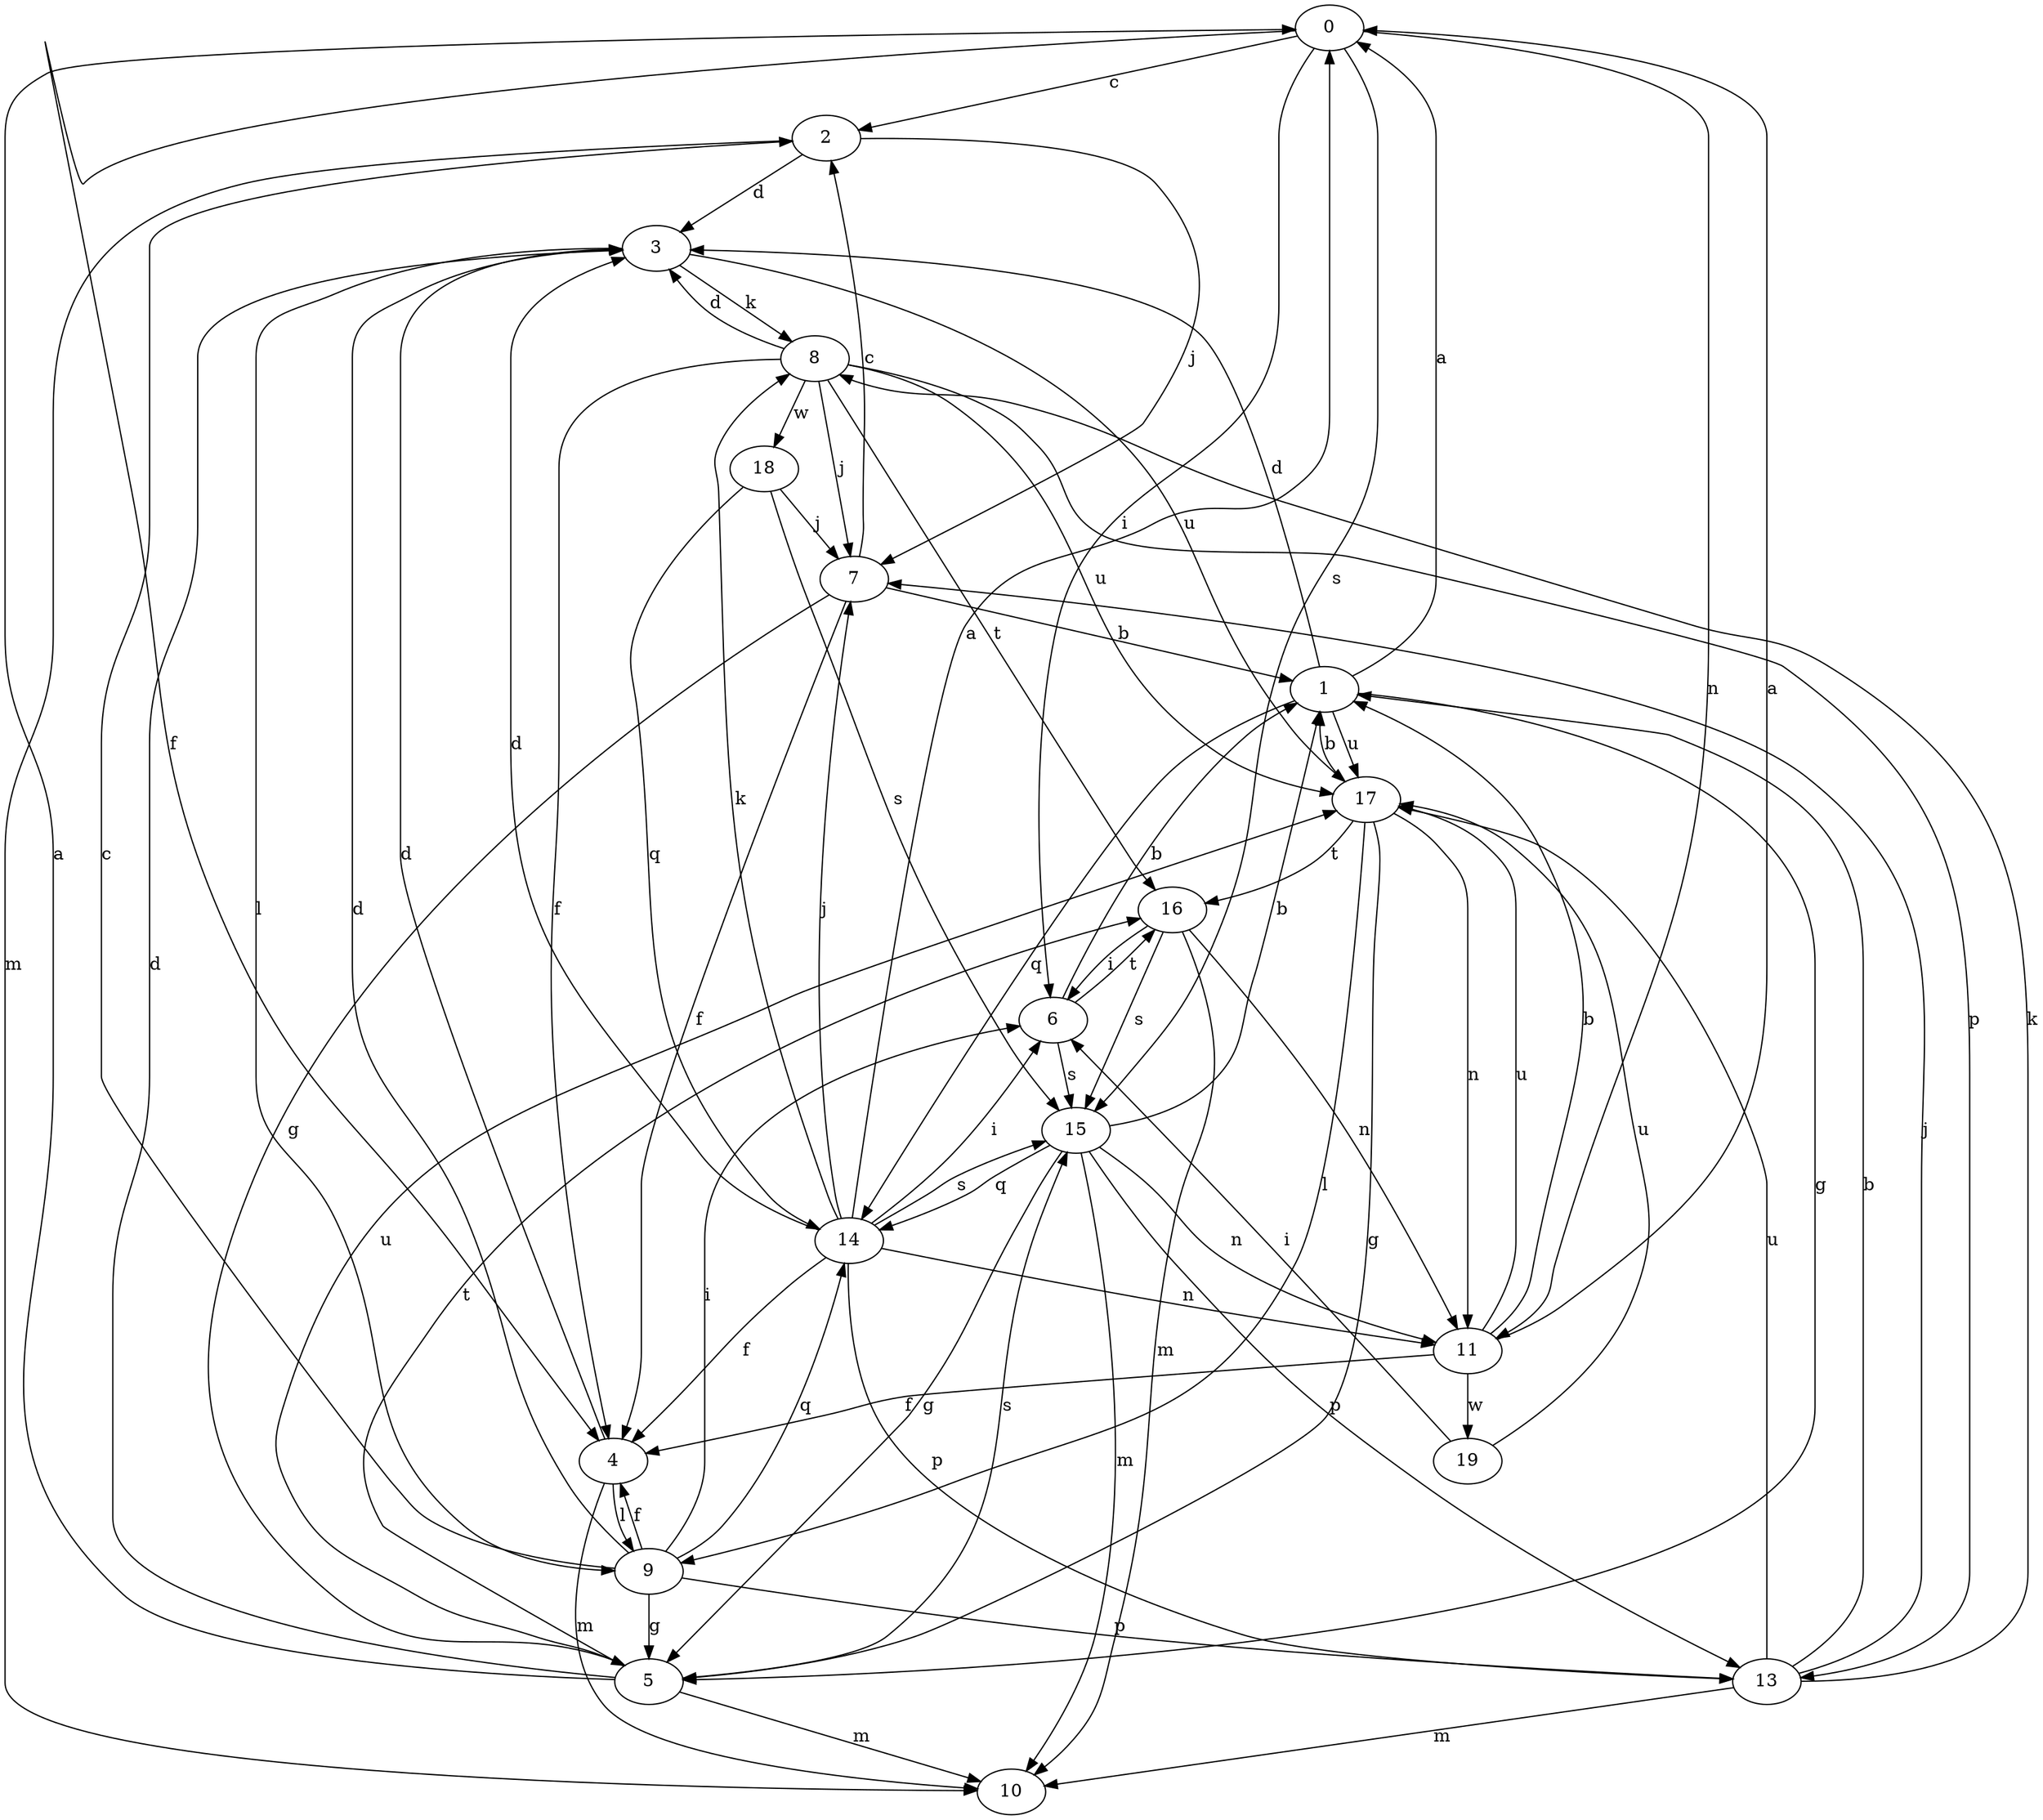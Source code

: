 strict digraph  {
0;
1;
2;
3;
4;
5;
6;
7;
8;
9;
10;
11;
13;
14;
15;
16;
17;
18;
19;
0 -> 2  [label=c];
0 -> 4  [label=f];
0 -> 6  [label=i];
0 -> 11  [label=n];
0 -> 15  [label=s];
1 -> 0  [label=a];
1 -> 3  [label=d];
1 -> 5  [label=g];
1 -> 14  [label=q];
1 -> 17  [label=u];
2 -> 3  [label=d];
2 -> 7  [label=j];
2 -> 10  [label=m];
3 -> 8  [label=k];
3 -> 9  [label=l];
3 -> 17  [label=u];
4 -> 3  [label=d];
4 -> 9  [label=l];
4 -> 10  [label=m];
5 -> 0  [label=a];
5 -> 3  [label=d];
5 -> 10  [label=m];
5 -> 15  [label=s];
5 -> 16  [label=t];
5 -> 17  [label=u];
6 -> 1  [label=b];
6 -> 15  [label=s];
6 -> 16  [label=t];
7 -> 1  [label=b];
7 -> 2  [label=c];
7 -> 4  [label=f];
7 -> 5  [label=g];
8 -> 3  [label=d];
8 -> 4  [label=f];
8 -> 7  [label=j];
8 -> 13  [label=p];
8 -> 16  [label=t];
8 -> 17  [label=u];
8 -> 18  [label=w];
9 -> 2  [label=c];
9 -> 3  [label=d];
9 -> 4  [label=f];
9 -> 5  [label=g];
9 -> 6  [label=i];
9 -> 13  [label=p];
9 -> 14  [label=q];
11 -> 0  [label=a];
11 -> 1  [label=b];
11 -> 4  [label=f];
11 -> 17  [label=u];
11 -> 19  [label=w];
13 -> 1  [label=b];
13 -> 7  [label=j];
13 -> 8  [label=k];
13 -> 10  [label=m];
13 -> 17  [label=u];
14 -> 0  [label=a];
14 -> 3  [label=d];
14 -> 4  [label=f];
14 -> 6  [label=i];
14 -> 7  [label=j];
14 -> 8  [label=k];
14 -> 11  [label=n];
14 -> 13  [label=p];
14 -> 15  [label=s];
15 -> 1  [label=b];
15 -> 5  [label=g];
15 -> 10  [label=m];
15 -> 11  [label=n];
15 -> 13  [label=p];
15 -> 14  [label=q];
16 -> 6  [label=i];
16 -> 10  [label=m];
16 -> 11  [label=n];
16 -> 15  [label=s];
17 -> 1  [label=b];
17 -> 5  [label=g];
17 -> 9  [label=l];
17 -> 11  [label=n];
17 -> 16  [label=t];
18 -> 7  [label=j];
18 -> 14  [label=q];
18 -> 15  [label=s];
19 -> 6  [label=i];
19 -> 17  [label=u];
}
